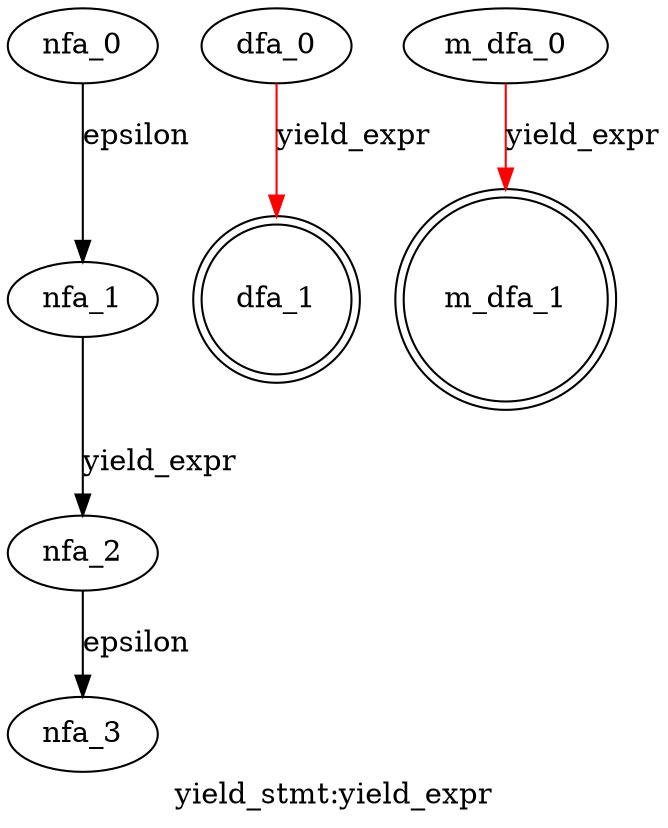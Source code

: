 digraph yield_stmt {
 graph[label="yield_stmt:yield_expr"]
 subgraph yield_stmt_nfa {
  nfa_0->nfa_1[label="epsilon"]
  nfa_1->nfa_2[label="yield_expr"]
  nfa_2->nfa_3[label="epsilon"]
  }
 subgraph yield_stmt_dfa {
  dfa_0->dfa_1[label="yield_expr",color=red]
  dfa_1[shape=doublecircle]
  }
 subgraph yield_stmt_m_dfa {
  m_dfa_0->m_dfa_1[label="yield_expr",color=red]
  m_dfa_1[shape=doublecircle]
  }
}
